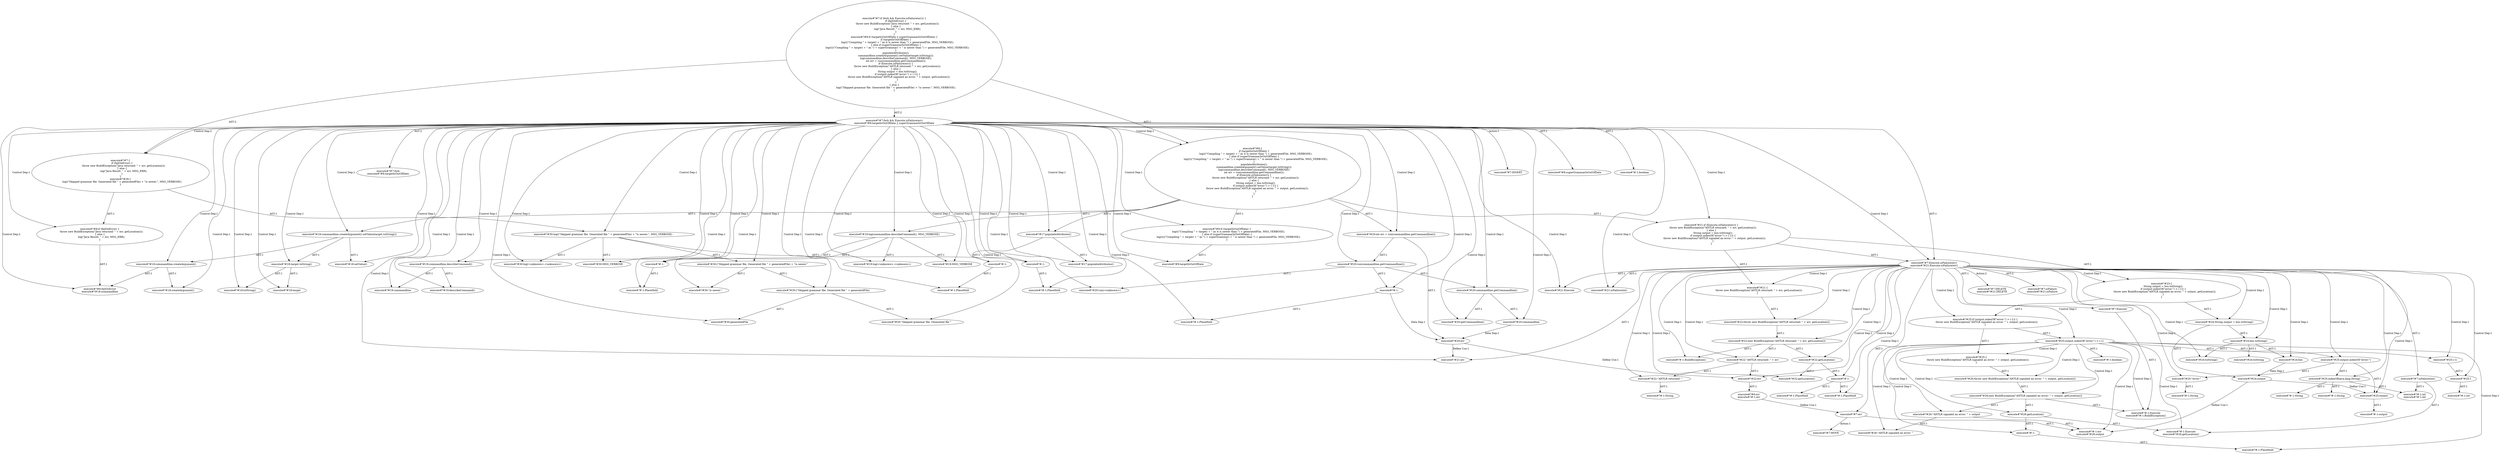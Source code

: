 digraph "Pattern" {
0 [label="execute#?#7:DELETE
execute#?#21:DELETE" shape=ellipse]
1 [label="execute#?#7:Execute.isFailure(err)
execute#?#21:Execute.isFailure(err)" shape=ellipse]
2 [label="execute#?#7:fork && Execute.isFailure(err)
execute#?#8:targetIsOutOfDate || superGrammarIsOutOfDate" shape=ellipse]
3 [label="execute#?#7:if (fork && Execute.isFailure(err)) \{
    if (failOnError) \{
        throw new BuildException(\"Java returned: \" + err, getLocation());
    \} else \{
        log(\"Java Result: \" + err, MSG_ERR);
    \}
\}
execute#?#8:if (targetIsOutOfDate || superGrammarIsOutOfDate) \{
    if (targetIsOutOfDate) \{
        log(((\"Compiling \" + target) + \" as it is newer than \") + generatedFile, MSG_VERBOSE);
    \} else if (superGrammarIsOutOfDate) \{
        log(((((\"Compiling \" + target) + \" as \") + superGrammar) + \" is newer than \") + generatedFile, MSG_VERBOSE);
    \}
    populateAttributes();
    commandline.createArgument().setValue(target.toString());
    log(commandline.describeCommand(), MSG_VERBOSE);
    int err = run(commandline.getCommandline());
    if (Execute.isFailure(err)) \{
        throw new BuildException(\"ANTLR returned: \" + err, getLocation());
    \} else \{
        String output = bos.toString();
        if (output.indexOf(\"error:\") > (-1)) \{
            throw new BuildException(\"ANTLR signaled an error: \" + output, getLocation());
        \}
    \}
\} else \{
    log((\"Skipped grammar file. Generated file \" + generatedFile) + \"is newer.\", MSG_VERBOSE);
\}" shape=ellipse]
4 [label="execute#?#7:fork
execute#?#8:targetIsOutOfDate" shape=ellipse]
5 [label="execute#?#7:\{
    if (failOnError) \{
        throw new BuildException(\"Java returned: \" + err, getLocation());
    \} else \{
        log(\"Java Result: \" + err, MSG_ERR);
    \}
\}
execute#?#29:\{
    log((\"Skipped grammar file. Generated file \" + generatedFile) + \"is newer.\", MSG_VERBOSE);
\}" shape=ellipse]
6 [label="execute#?#8:if (failOnError) \{
    throw new BuildException(\"Java returned: \" + err, getLocation());
\} else \{
    log(\"Java Result: \" + err, MSG_ERR);
\}" shape=ellipse]
7 [label="execute#?#8:failOnError
execute#?#18:commandline" shape=ellipse]
8 [label="execute#?#7:INSERT" shape=ellipse]
9 [label="execute#?#7:isFailure
execute#?#21:isFailure" shape=ellipse]
10 [label="execute#?#7:Execute" shape=ellipse]
11 [label="execute#?#-1:Execute
execute#?#-1:BuildException()" shape=ellipse]
12 [label="execute#?#7:isFailure(int)" shape=ellipse]
13 [label="execute#?#-1:Execute
execute#?#26:getLocation()" shape=ellipse]
14 [label="execute#?#-1:int
execute#?#-1:int" shape=ellipse]
15 [label="execute#?#7:err" shape=ellipse]
16 [label="execute#?#6:err
execute#?#-1:err" shape=ellipse]
17 [label="execute#?#-1:err
execute#?#26:output" shape=ellipse]
18 [label="execute#?#7:MOVE" shape=ellipse]
19 [label="execute#?#19:log(commandline.describeCommand(), MSG_VERBOSE)" shape=ellipse]
20 [label="execute#?#24:output" shape=ellipse]
21 [label="execute#?#24:toString()" shape=ellipse]
22 [label="execute#?#26:\"ANTLR signaled an error: \" + output" shape=ellipse]
23 [label="execute#?#-1:PlaceHold" shape=ellipse]
24 [label="execute#?#30:(\"Skipped grammar file. Generated file \" + generatedFile)" shape=ellipse]
25 [label="execute#?#22:\"ANTLR returned: \"" shape=ellipse]
26 [label="execute#?#21:err" shape=ellipse]
27 [label="execute#?#22:\"ANTLR returned: \" + err" shape=ellipse]
28 [label="execute#?#-1:String" shape=ellipse]
29 [label="execute#?#9:targetIsOutOfDate" shape=ellipse]
30 [label="execute#?#25:output.indexOf(\"error:\")" shape=ellipse]
31 [label="execute#?#18:setValue()" shape=ellipse]
32 [label="execute#?#24:bos" shape=ellipse]
33 [label="execute#?#-1:PlaceHold" shape=ellipse]
34 [label="execute#?#30:log(<unknown>,<unknown>)" shape=ellipse]
35 [label="execute#?#20:commandline" shape=ellipse]
36 [label="execute#?#18:commandline.createArgument()" shape=ellipse]
37 [label="execute#?#8:\{
    if (targetIsOutOfDate) \{
        log(((\"Compiling \" + target) + \" as it is newer than \") + generatedFile, MSG_VERBOSE);
    \} else if (superGrammarIsOutOfDate) \{
        log(((((\"Compiling \" + target) + \" as \") + superGrammar) + \" is newer than \") + generatedFile, MSG_VERBOSE);
    \}
    populateAttributes();
    commandline.createArgument().setValue(target.toString());
    log(commandline.describeCommand(), MSG_VERBOSE);
    int err = run(commandline.getCommandline());
    if (Execute.isFailure(err)) \{
        throw new BuildException(\"ANTLR returned: \" + err, getLocation());
    \} else \{
        String output = bos.toString();
        if (output.indexOf(\"error:\") > (-1)) \{
            throw new BuildException(\"ANTLR signaled an error: \" + output, getLocation());
        \}
    \}
\}" shape=ellipse]
38 [label="execute#?#20:err" shape=ellipse]
39 [label="execute#?#-1:output" shape=ellipse]
40 [label="execute#?#-1:" shape=ellipse]
41 [label="execute#?#25:indexOf(java.lang.String)" shape=ellipse]
42 [label="execute#?#19:commandline" shape=ellipse]
43 [label="execute#?#24:toString" shape=ellipse]
44 [label="execute#?#-1:String" shape=ellipse]
45 [label="execute#?#30:(\"Skipped grammar file. Generated file \" + generatedFile) + \"is newer.\"" shape=ellipse]
46 [label="execute#?#-1:PlaceHold" shape=ellipse]
47 [label="execute#?#19:MSG_VERBOSE" shape=ellipse]
48 [label="execute#?#18:createArgument()" shape=ellipse]
49 [label="execute#?#30:generatedFile" shape=ellipse]
50 [label="execute#?#-1:BuildException()" shape=ellipse]
51 [label="execute#?#26:throw new BuildException(\"ANTLR signaled an error: \" + output, getLocation())" shape=ellipse]
52 [label="execute#?#25:output" shape=ellipse]
53 [label="execute#?#26:\"ANTLR signaled an error: \"" shape=ellipse]
54 [label="execute#?#18:toString()" shape=ellipse]
55 [label="execute#?#25:(-1)" shape=ellipse]
56 [label="execute#?#23:\{
    String output = bos.toString();
    if (output.indexOf(\"error:\") > (-1)) \{
        throw new BuildException(\"ANTLR signaled an error: \" + output, getLocation());
    \}
\}" shape=ellipse]
57 [label="execute#?#25:if (output.indexOf(\"error:\") > (-1)) \{
    throw new BuildException(\"ANTLR signaled an error: \" + output, getLocation());
\}" shape=ellipse]
58 [label="execute#?#-1:PlaceHold" shape=ellipse]
59 [label="execute#?#-1:" shape=ellipse]
60 [label="execute#?#25:\{
    throw new BuildException(\"ANTLR signaled an error: \" + output, getLocation());
\}" shape=ellipse]
61 [label="execute#?#18:target" shape=ellipse]
62 [label="execute#?#20:commandline.getCommandline()" shape=ellipse]
63 [label="execute#?#30:MSG_VERBOSE" shape=ellipse]
64 [label="execute#?#25:\"error:\"" shape=ellipse]
65 [label="execute#?#21:Execute" shape=ellipse]
66 [label="execute#?#19:log(<unknown>,<unknown>)" shape=ellipse]
67 [label="execute#?#17:populateAttributes()" shape=ellipse]
68 [label="execute#?#-1:int" shape=ellipse]
69 [label="execute#?#22:getLocation()" shape=ellipse]
70 [label="execute#?#25:output.indexOf(\"error:\") > (-1)" shape=ellipse]
71 [label="execute#?#19:commandline.describeCommand()" shape=ellipse]
72 [label="execute#?#22:getLocation()" shape=ellipse]
73 [label="execute#?#9:if (targetIsOutOfDate) \{
    log(((\"Compiling \" + target) + \" as it is newer than \") + generatedFile, MSG_VERBOSE);
\} else if (superGrammarIsOutOfDate) \{
    log(((((\"Compiling \" + target) + \" as \") + superGrammar) + \" is newer than \") + generatedFile, MSG_VERBOSE);
\}" shape=ellipse]
74 [label="execute#?#-1:" shape=ellipse]
75 [label="execute#?#26:getLocation()" shape=ellipse]
76 [label="execute#?#-1:String" shape=ellipse]
77 [label="execute#?#8:superGrammarIsOutOfDate" shape=ellipse]
78 [label="execute#?#18:target.toString()" shape=ellipse]
79 [label="execute#?#30:\"is newer.\"" shape=ellipse]
80 [label="execute#?#22:throw new BuildException(\"ANTLR returned: \" + err, getLocation())" shape=ellipse]
81 [label="execute#?#26:new BuildException(\"ANTLR signaled an error: \" + output, getLocation())" shape=ellipse]
82 [label="execute#?#-1:" shape=ellipse]
83 [label="execute#?#17:populateAttributes()" shape=ellipse]
84 [label="execute#?#20:run(<unknown>)" shape=ellipse]
85 [label="execute#?#-1:" shape=ellipse]
86 [label="execute#?#-1:boolean" shape=ellipse]
87 [label="execute#?#18:commandline.createArgument().setValue(target.toString())" shape=ellipse]
88 [label="execute#?#-1:PlaceHold" shape=ellipse]
89 [label="execute#?#20:getCommandline()" shape=ellipse]
90 [label="execute#?#21:if (Execute.isFailure(err)) \{
    throw new BuildException(\"ANTLR returned: \" + err, getLocation());
\} else \{
    String output = bos.toString();
    if (output.indexOf(\"error:\") > (-1)) \{
        throw new BuildException(\"ANTLR signaled an error: \" + output, getLocation());
    \}
\}" shape=ellipse]
91 [label="execute#?#24:String output = bos.toString()" shape=ellipse]
92 [label="execute#?#22:new BuildException(\"ANTLR returned: \" + err, getLocation())" shape=ellipse]
93 [label="execute#?#-1:PlaceHold" shape=ellipse]
94 [label="execute#?#22:err" shape=ellipse]
95 [label="execute#?#-1:String" shape=ellipse]
96 [label="execute#?#30:log((\"Skipped grammar file. Generated file \" + generatedFile) + \"is newer.\", MSG_VERBOSE)" shape=ellipse]
97 [label="execute#?#20:int err = run(commandline.getCommandline())" shape=ellipse]
98 [label="execute#?#-1:boolean" shape=ellipse]
99 [label="execute#?#-1:PlaceHold" shape=ellipse]
100 [label="execute#?#20:run(commandline.getCommandline())" shape=ellipse]
101 [label="execute#?#25:1" shape=ellipse]
102 [label="execute#?#24:bos.toString()" shape=ellipse]
103 [label="execute#?#21:\{
    throw new BuildException(\"ANTLR returned: \" + err, getLocation());
\}" shape=ellipse]
104 [label="execute#?#-1:" shape=ellipse]
105 [label="execute#?#21:isFailure(int)" shape=ellipse]
106 [label="execute#?#30:\"Skipped grammar file. Generated file \"" shape=ellipse]
107 [label="execute#?#19:describeCommand()" shape=ellipse]
1 -> 0 [label="Action:2"];
1 -> 9 [label="AST:2"];
1 -> 10 [label="AST:1"];
1 -> 12 [label="AST:1"];
1 -> 15 [label="AST:1"];
1 -> 21 [label="Control Dep:1"];
1 -> 25 [label="Control Dep:1"];
1 -> 26 [label="AST:1"];
1 -> 27 [label="Control Dep:1"];
1 -> 30 [label="Control Dep:1"];
1 -> 32 [label="Control Dep:1"];
1 -> 41 [label="Control Dep:1"];
1 -> 46 [label="Control Dep:1"];
1 -> 50 [label="Control Dep:1"];
1 -> 52 [label="Control Dep:1"];
1 -> 55 [label="Control Dep:1"];
1 -> 56 [label="Control Dep:1"];
1 -> 57 [label="Control Dep:1"];
1 -> 64 [label="Control Dep:1"];
1 -> 65 [label="AST:1"];
1 -> 69 [label="Control Dep:1"];
1 -> 70 [label="Control Dep:1"];
1 -> 72 [label="Control Dep:1"];
1 -> 80 [label="Control Dep:1"];
1 -> 91 [label="Control Dep:1"];
1 -> 92 [label="Control Dep:1"];
1 -> 94 [label="Control Dep:1"];
1 -> 101 [label="Control Dep:1"];
1 -> 102 [label="Control Dep:1"];
1 -> 103 [label="Control Dep:1"];
1 -> 104 [label="Control Dep:1"];
1 -> 105 [label="AST:1"];
2 -> 1 [label="AST:1"];
2 -> 4 [label="AST:2"];
2 -> 5 [label="Control Dep:2"];
2 -> 6 [label="Control Dep:1"];
2 -> 7 [label="Control Dep:2"];
2 -> 8 [label="Action:1"];
2 -> 1 [label="Control Dep:1"];
2 -> 19 [label="Control Dep:1"];
2 -> 24 [label="Control Dep:1"];
2 -> 26 [label="Control Dep:1"];
2 -> 29 [label="Control Dep:1"];
2 -> 31 [label="Control Dep:1"];
2 -> 34 [label="Control Dep:1"];
2 -> 35 [label="Control Dep:1"];
2 -> 36 [label="Control Dep:1"];
2 -> 37 [label="Control Dep:1"];
2 -> 40 [label="Control Dep:1"];
2 -> 42 [label="Control Dep:1"];
2 -> 45 [label="Control Dep:1"];
2 -> 47 [label="Control Dep:1"];
2 -> 48 [label="Control Dep:1"];
2 -> 49 [label="Control Dep:1"];
2 -> 54 [label="Control Dep:1"];
2 -> 58 [label="Control Dep:1"];
2 -> 59 [label="Control Dep:1"];
2 -> 61 [label="Control Dep:1"];
2 -> 62 [label="Control Dep:1"];
2 -> 63 [label="Control Dep:1"];
2 -> 65 [label="Control Dep:1"];
2 -> 66 [label="Control Dep:1"];
2 -> 67 [label="Control Dep:1"];
2 -> 71 [label="Control Dep:1"];
2 -> 73 [label="Control Dep:1"];
2 -> 74 [label="Control Dep:1"];
2 -> 77 [label="AST:1"];
2 -> 78 [label="Control Dep:1"];
2 -> 79 [label="Control Dep:1"];
2 -> 82 [label="Control Dep:1"];
2 -> 83 [label="Control Dep:1"];
2 -> 84 [label="Control Dep:1"];
2 -> 86 [label="AST:1"];
2 -> 87 [label="Control Dep:1"];
2 -> 88 [label="Control Dep:1"];
2 -> 89 [label="Control Dep:1"];
2 -> 90 [label="Control Dep:1"];
2 -> 93 [label="Control Dep:1"];
2 -> 96 [label="Control Dep:1"];
2 -> 97 [label="Control Dep:1"];
2 -> 99 [label="Control Dep:1"];
2 -> 100 [label="Control Dep:1"];
2 -> 105 [label="Control Dep:1"];
2 -> 106 [label="Control Dep:1"];
2 -> 107 [label="Control Dep:1"];
3 -> 2 [label="AST:2"];
3 -> 5 [label="AST:2"];
3 -> 37 [label="AST:1"];
5 -> 6 [label="AST:1"];
5 -> 96 [label="AST:1"];
6 -> 7 [label="AST:1"];
10 -> 11 [label="AST:1"];
12 -> 13 [label="AST:1"];
12 -> 14 [label="AST:1"];
15 -> 17 [label="AST:1"];
15 -> 18 [label="Action:1"];
16 -> 15 [label="Define Use:1"];
19 -> 82 [label="AST:1"];
19 -> 66 [label="AST:1"];
19 -> 71 [label="AST:1"];
19 -> 47 [label="AST:1"];
20 -> 52 [label="Define Use:1"];
20 -> 17 [label="Define Use:1"];
22 -> 53 [label="AST:1"];
22 -> 17 [label="AST:1"];
24 -> 106 [label="AST:1"];
24 -> 49 [label="AST:1"];
25 -> 76 [label="AST:1"];
27 -> 25 [label="AST:1"];
27 -> 94 [label="AST:1"];
30 -> 52 [label="AST:1"];
30 -> 41 [label="AST:1"];
30 -> 64 [label="AST:1"];
32 -> 20 [label="Data Dep:1"];
35 -> 38 [label="Data Dep:1"];
36 -> 7 [label="AST:1"];
36 -> 48 [label="AST:1"];
37 -> 19 [label="AST:1"];
37 -> 73 [label="AST:1"];
37 -> 67 [label="AST:1"];
37 -> 87 [label="AST:1"];
37 -> 97 [label="AST:1"];
37 -> 90 [label="AST:1"];
38 -> 26 [label="Define Use:1"];
38 -> 94 [label="Define Use:1"];
40 -> 99 [label="AST:1"];
41 -> 44 [label="AST:1"];
41 -> 14 [label="AST:1"];
41 -> 95 [label="AST:1"];
45 -> 24 [label="AST:1"];
45 -> 79 [label="AST:1"];
51 -> 81 [label="AST:1"];
52 -> 39 [label="AST:1"];
55 -> 101 [label="AST:1"];
56 -> 91 [label="AST:1"];
56 -> 57 [label="AST:1"];
57 -> 70 [label="AST:1"];
57 -> 60 [label="AST:1"];
59 -> 93 [label="AST:1"];
60 -> 51 [label="AST:1"];
62 -> 35 [label="AST:1"];
62 -> 89 [label="AST:1"];
64 -> 28 [label="AST:1"];
67 -> 40 [label="AST:1"];
67 -> 83 [label="AST:1"];
69 -> 104 [label="AST:1"];
69 -> 72 [label="AST:1"];
70 -> 22 [label="Control Dep:1"];
70 -> 23 [label="Control Dep:1"];
70 -> 30 [label="AST:1"];
70 -> 51 [label="Control Dep:1"];
70 -> 53 [label="Control Dep:1"];
70 -> 55 [label="AST:1"];
70 -> 60 [label="Control Dep:1"];
70 -> 98 [label="AST:1"];
70 -> 81 [label="Control Dep:1"];
70 -> 11 [label="Control Dep:1"];
70 -> 17 [label="Control Dep:1"];
70 -> 75 [label="Control Dep:1"];
70 -> 13 [label="Control Dep:1"];
70 -> 85 [label="Control Dep:1"];
71 -> 42 [label="AST:1"];
71 -> 107 [label="AST:1"];
73 -> 29 [label="AST:1"];
74 -> 38 [label="Data Dep:1"];
74 -> 88 [label="AST:1"];
75 -> 85 [label="AST:1"];
75 -> 13 [label="AST:1"];
78 -> 54 [label="AST:1"];
78 -> 61 [label="AST:1"];
80 -> 92 [label="AST:1"];
81 -> 22 [label="AST:1"];
81 -> 75 [label="AST:1"];
81 -> 11 [label="AST:1"];
82 -> 58 [label="AST:1"];
85 -> 23 [label="AST:1"];
87 -> 31 [label="AST:1"];
87 -> 36 [label="AST:1"];
87 -> 78 [label="AST:1"];
90 -> 56 [label="AST:1"];
90 -> 1 [label="AST:1"];
90 -> 103 [label="AST:1"];
91 -> 20 [label="AST:1"];
91 -> 102 [label="AST:1"];
92 -> 27 [label="AST:1"];
92 -> 50 [label="AST:1"];
92 -> 69 [label="AST:1"];
94 -> 16 [label="AST:1"];
96 -> 34 [label="AST:1"];
96 -> 45 [label="AST:1"];
96 -> 59 [label="AST:1"];
96 -> 63 [label="AST:1"];
97 -> 38 [label="AST:1"];
97 -> 100 [label="AST:1"];
100 -> 62 [label="AST:1"];
100 -> 74 [label="AST:1"];
100 -> 84 [label="AST:1"];
101 -> 68 [label="AST:1"];
102 -> 21 [label="AST:1"];
102 -> 32 [label="AST:1"];
102 -> 43 [label="AST:1"];
103 -> 80 [label="AST:1"];
104 -> 33 [label="AST:1"];
104 -> 46 [label="AST:1"];
}